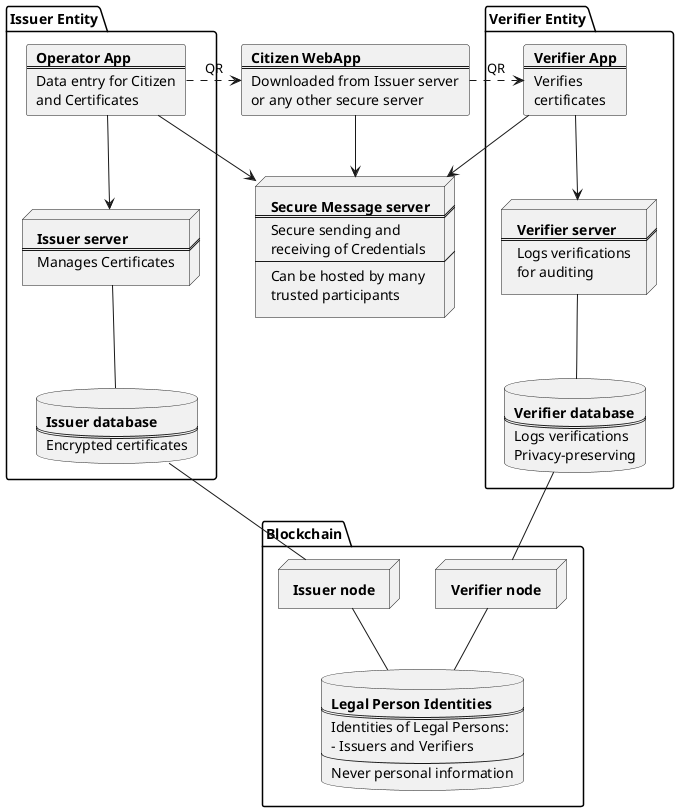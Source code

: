 @startuml SafeIsland_Components
package "Issuer Entity" {

  card OperatorApp [
    <b>Operator App
    ====
    Data entry for Citizen
    and Certificates
  ]


  node IssuerServer [
    <b>Issuer server
    ====
    Manages Certificates
  ]

  database IssuerDatabase [
    <b>Issuer database
    ====
    Encrypted certificates
  ]

}

  node SecureMessageServer [
    <b>Secure Message server
    ====
    Secure sending and
    receiving of Credentials
    ---
    Can be hosted by many
    trusted participants
  ]

card CitizenApp [
  <b>Citizen WebApp
  ====
  Downloaded from Issuer server
  or any other secure server
]



package "Verifier Entity" {

  card VerifierApp [
    <b>Verifier App
    ====
    Verifies
    certificates
  ]


  node VerifierServer [
    <b>Verifier server
    ====
    Logs verifications
    for auditing
  ]

  database VerifierDatabase [
    <b>Verifier database
    ====
    Logs verifications
    Privacy-preserving
  ]


}

package Blockchain {

  database Identities [
    <b>Legal Person Identities
    ====
    Identities of Legal Persons:
    - Issuers and Verifiers
    ----
    Never personal information
  ]

  node VerifierNode [
    <b>Verifier node
  ]

  node IssuerNode [
    <b>Issuer node
  ]

}

OperatorApp .r.> CitizenApp: QR
OperatorApp --> IssuerServer
IssuerServer -- IssuerDatabase
OperatorApp --> SecureMessageServer
CitizenApp --> SecureMessageServer
CitizenApp .r.> VerifierApp: QR
VerifierApp --> SecureMessageServer

VerifierApp --> VerifierServer
VerifierServer -- VerifierDatabase

IssuerDatabase -- IssuerNode
VerifierDatabase -- VerifierNode

IssuerNode -- Identities
VerifierNode -- Identities

@enduml

